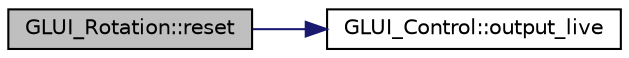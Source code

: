 digraph "GLUI_Rotation::reset"
{
  edge [fontname="Helvetica",fontsize="10",labelfontname="Helvetica",labelfontsize="10"];
  node [fontname="Helvetica",fontsize="10",shape=record];
  rankdir="LR";
  Node1 [label="GLUI_Rotation::reset",height=0.2,width=0.4,color="black", fillcolor="grey75", style="filled", fontcolor="black"];
  Node1 -> Node2 [color="midnightblue",fontsize="10",style="solid",fontname="Helvetica"];
  Node2 [label="GLUI_Control::output_live",height=0.2,width=0.4,color="black", fillcolor="white", style="filled",URL="$class_g_l_u_i___control.html#ac7417112964d4c5134d4453835a0da99"];
}
